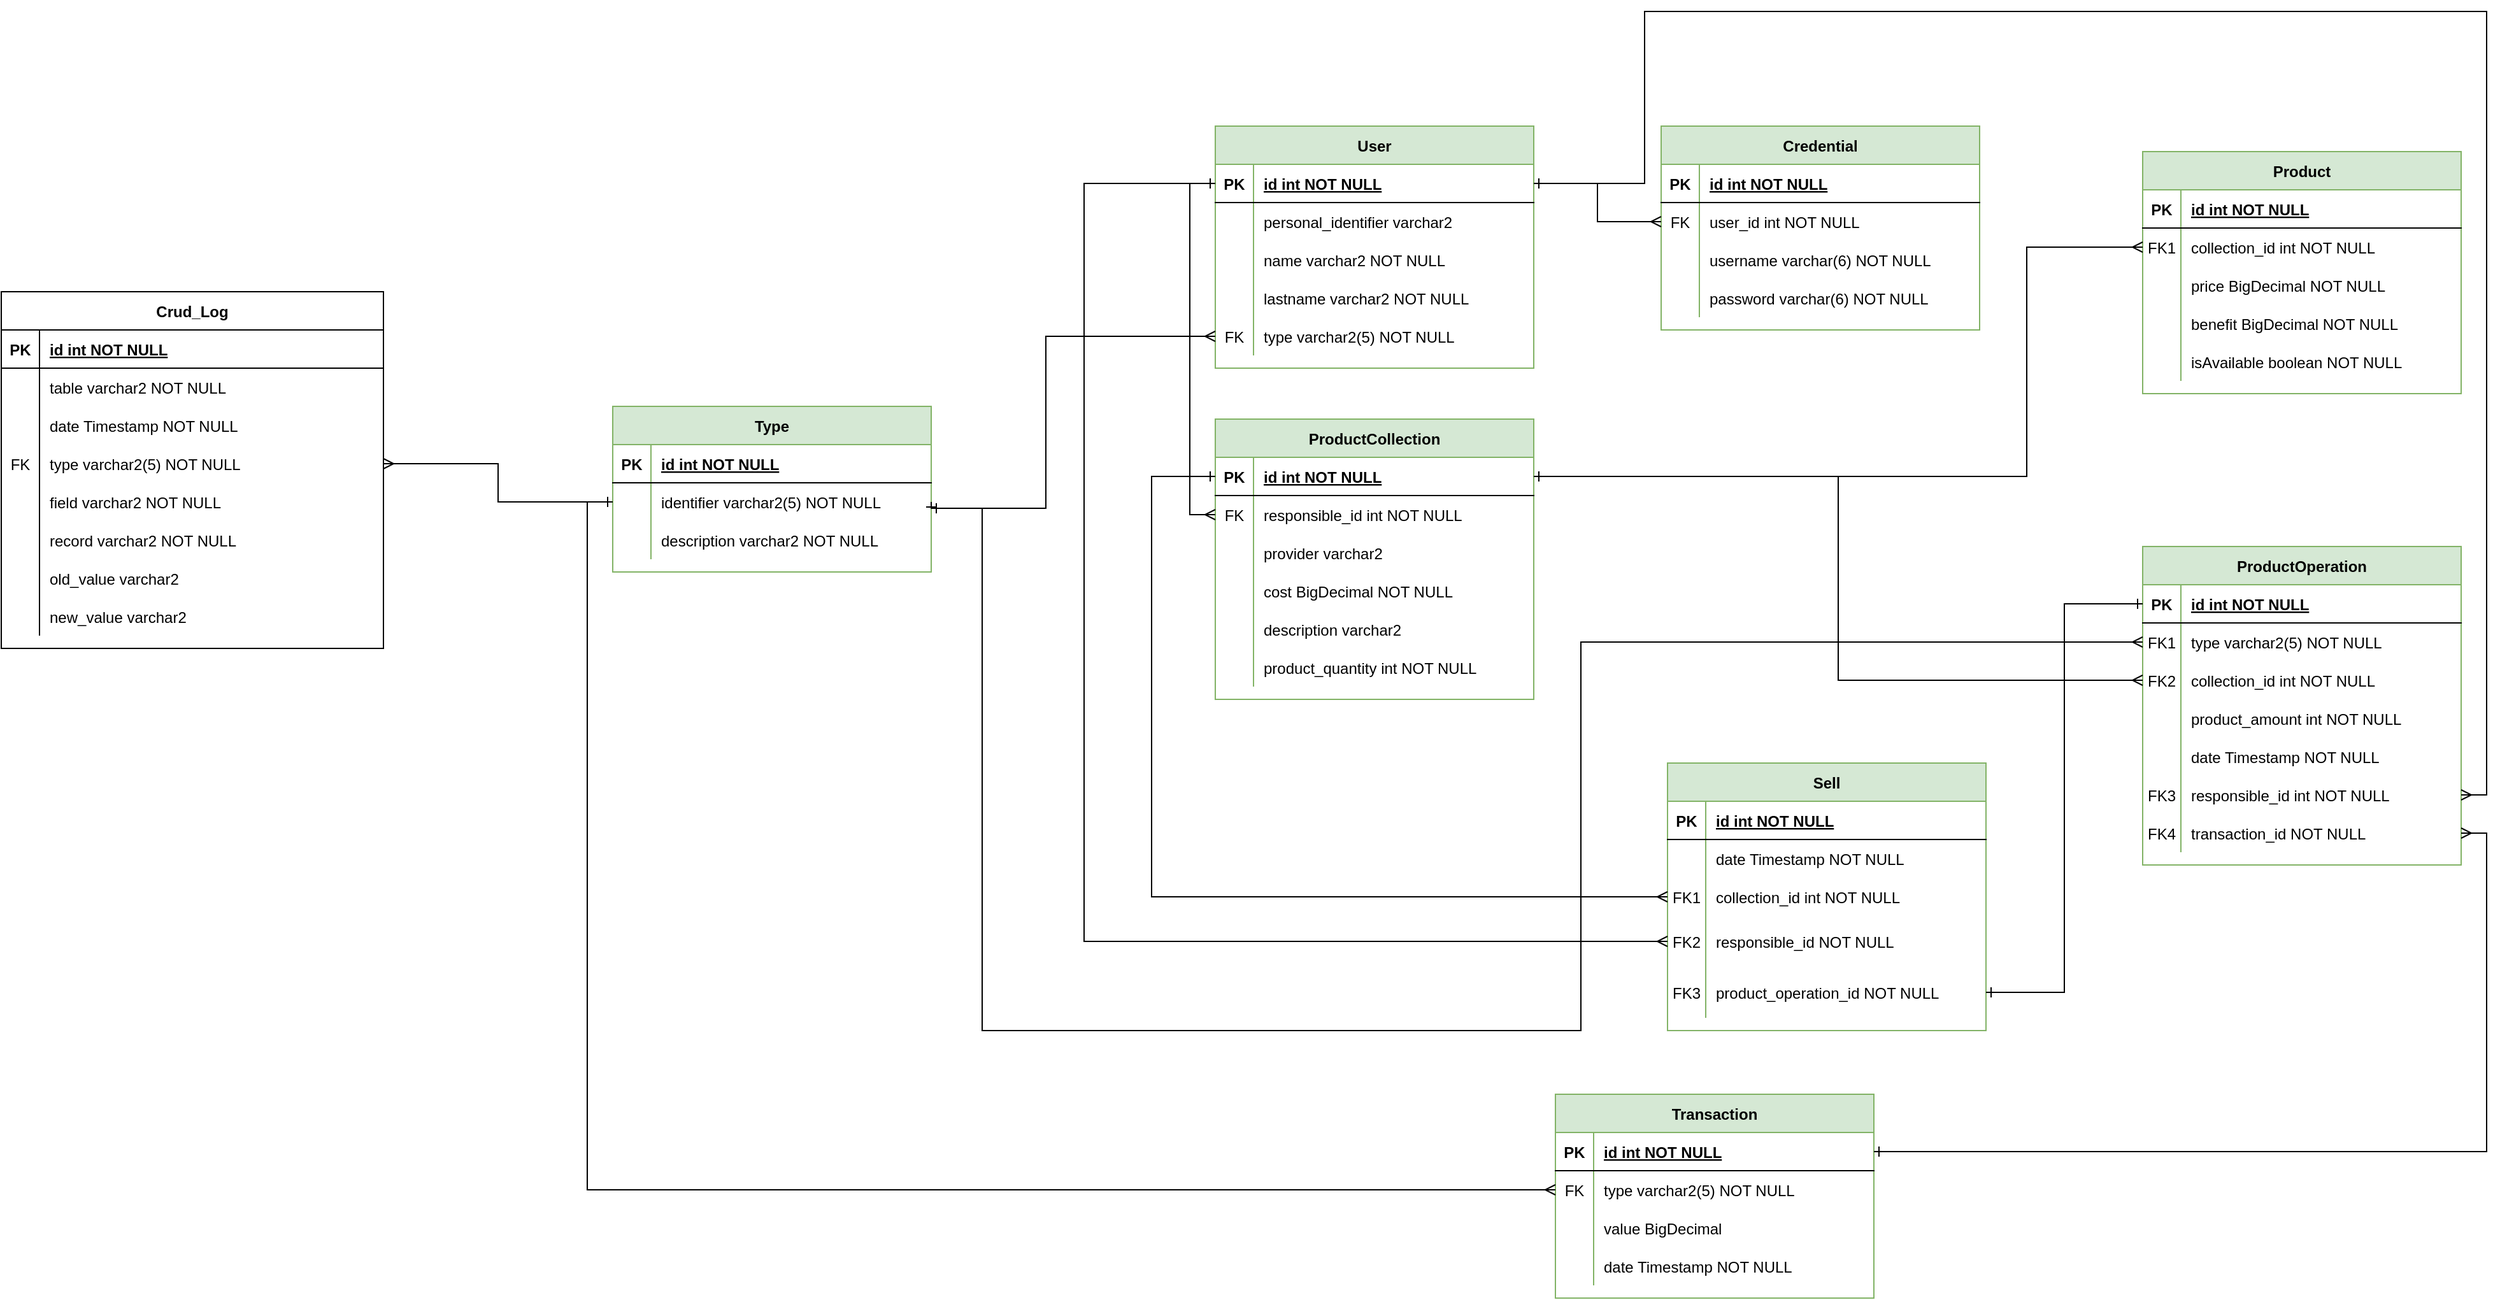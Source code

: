 <mxfile version="21.1.2" type="device">
  <diagram id="R2lEEEUBdFMjLlhIrx00" name="Page-1">
    <mxGraphModel dx="3005" dy="2089" grid="1" gridSize="10" guides="1" tooltips="1" connect="1" arrows="1" fold="1" page="1" pageScale="1" pageWidth="850" pageHeight="1100" math="0" shadow="0" extFonts="Permanent Marker^https://fonts.googleapis.com/css?family=Permanent+Marker">
      <root>
        <mxCell id="0" />
        <mxCell id="1" parent="0" />
        <mxCell id="C-vyLk0tnHw3VtMMgP7b-2" value="Product" style="shape=table;startSize=30;container=1;collapsible=1;childLayout=tableLayout;fixedRows=1;rowLines=0;fontStyle=1;align=center;resizeLast=1;fillColor=#d5e8d4;strokeColor=#82b366;" parent="1" vertex="1">
          <mxGeometry x="51" y="90" width="250" height="190" as="geometry" />
        </mxCell>
        <mxCell id="C-vyLk0tnHw3VtMMgP7b-3" value="" style="shape=partialRectangle;collapsible=0;dropTarget=0;pointerEvents=0;fillColor=none;points=[[0,0.5],[1,0.5]];portConstraint=eastwest;top=0;left=0;right=0;bottom=1;" parent="C-vyLk0tnHw3VtMMgP7b-2" vertex="1">
          <mxGeometry y="30" width="250" height="30" as="geometry" />
        </mxCell>
        <mxCell id="C-vyLk0tnHw3VtMMgP7b-4" value="PK" style="shape=partialRectangle;overflow=hidden;connectable=0;fillColor=none;top=0;left=0;bottom=0;right=0;fontStyle=1;" parent="C-vyLk0tnHw3VtMMgP7b-3" vertex="1">
          <mxGeometry width="30" height="30" as="geometry">
            <mxRectangle width="30" height="30" as="alternateBounds" />
          </mxGeometry>
        </mxCell>
        <mxCell id="C-vyLk0tnHw3VtMMgP7b-5" value="id int NOT NULL " style="shape=partialRectangle;overflow=hidden;connectable=0;fillColor=none;top=0;left=0;bottom=0;right=0;align=left;spacingLeft=6;fontStyle=5;" parent="C-vyLk0tnHw3VtMMgP7b-3" vertex="1">
          <mxGeometry x="30" width="220" height="30" as="geometry">
            <mxRectangle width="220" height="30" as="alternateBounds" />
          </mxGeometry>
        </mxCell>
        <mxCell id="C-vyLk0tnHw3VtMMgP7b-9" value="" style="shape=partialRectangle;collapsible=0;dropTarget=0;pointerEvents=0;fillColor=none;points=[[0,0.5],[1,0.5]];portConstraint=eastwest;top=0;left=0;right=0;bottom=0;" parent="C-vyLk0tnHw3VtMMgP7b-2" vertex="1">
          <mxGeometry y="60" width="250" height="30" as="geometry" />
        </mxCell>
        <mxCell id="C-vyLk0tnHw3VtMMgP7b-10" value="FK1" style="shape=partialRectangle;overflow=hidden;connectable=0;fillColor=none;top=0;left=0;bottom=0;right=0;" parent="C-vyLk0tnHw3VtMMgP7b-9" vertex="1">
          <mxGeometry width="30" height="30" as="geometry">
            <mxRectangle width="30" height="30" as="alternateBounds" />
          </mxGeometry>
        </mxCell>
        <mxCell id="C-vyLk0tnHw3VtMMgP7b-11" value="collection_id int NOT NULL" style="shape=partialRectangle;overflow=hidden;connectable=0;fillColor=none;top=0;left=0;bottom=0;right=0;align=left;spacingLeft=6;" parent="C-vyLk0tnHw3VtMMgP7b-9" vertex="1">
          <mxGeometry x="30" width="220" height="30" as="geometry">
            <mxRectangle width="220" height="30" as="alternateBounds" />
          </mxGeometry>
        </mxCell>
        <mxCell id="koJfqMWgFQviuX4K55Ig-40" value="" style="shape=partialRectangle;collapsible=0;dropTarget=0;pointerEvents=0;fillColor=none;points=[[0,0.5],[1,0.5]];portConstraint=eastwest;top=0;left=0;right=0;bottom=0;" parent="C-vyLk0tnHw3VtMMgP7b-2" vertex="1">
          <mxGeometry y="90" width="250" height="30" as="geometry" />
        </mxCell>
        <mxCell id="koJfqMWgFQviuX4K55Ig-41" value="" style="shape=partialRectangle;overflow=hidden;connectable=0;fillColor=none;top=0;left=0;bottom=0;right=0;" parent="koJfqMWgFQviuX4K55Ig-40" vertex="1">
          <mxGeometry width="30" height="30" as="geometry">
            <mxRectangle width="30" height="30" as="alternateBounds" />
          </mxGeometry>
        </mxCell>
        <mxCell id="koJfqMWgFQviuX4K55Ig-42" value="price BigDecimal NOT NULL" style="shape=partialRectangle;overflow=hidden;connectable=0;fillColor=none;top=0;left=0;bottom=0;right=0;align=left;spacingLeft=6;" parent="koJfqMWgFQviuX4K55Ig-40" vertex="1">
          <mxGeometry x="30" width="220" height="30" as="geometry">
            <mxRectangle width="220" height="30" as="alternateBounds" />
          </mxGeometry>
        </mxCell>
        <mxCell id="koJfqMWgFQviuX4K55Ig-43" value="" style="shape=partialRectangle;collapsible=0;dropTarget=0;pointerEvents=0;fillColor=none;points=[[0,0.5],[1,0.5]];portConstraint=eastwest;top=0;left=0;right=0;bottom=0;" parent="C-vyLk0tnHw3VtMMgP7b-2" vertex="1">
          <mxGeometry y="120" width="250" height="30" as="geometry" />
        </mxCell>
        <mxCell id="koJfqMWgFQviuX4K55Ig-44" value="" style="shape=partialRectangle;overflow=hidden;connectable=0;fillColor=none;top=0;left=0;bottom=0;right=0;" parent="koJfqMWgFQviuX4K55Ig-43" vertex="1">
          <mxGeometry width="30" height="30" as="geometry">
            <mxRectangle width="30" height="30" as="alternateBounds" />
          </mxGeometry>
        </mxCell>
        <mxCell id="koJfqMWgFQviuX4K55Ig-45" value="benefit BigDecimal NOT NULL" style="shape=partialRectangle;overflow=hidden;connectable=0;fillColor=none;top=0;left=0;bottom=0;right=0;align=left;spacingLeft=6;" parent="koJfqMWgFQviuX4K55Ig-43" vertex="1">
          <mxGeometry x="30" width="220" height="30" as="geometry">
            <mxRectangle width="220" height="30" as="alternateBounds" />
          </mxGeometry>
        </mxCell>
        <mxCell id="koJfqMWgFQviuX4K55Ig-82" value="" style="shape=partialRectangle;collapsible=0;dropTarget=0;pointerEvents=0;fillColor=none;points=[[0,0.5],[1,0.5]];portConstraint=eastwest;top=0;left=0;right=0;bottom=0;" parent="C-vyLk0tnHw3VtMMgP7b-2" vertex="1">
          <mxGeometry y="150" width="250" height="30" as="geometry" />
        </mxCell>
        <mxCell id="koJfqMWgFQviuX4K55Ig-83" value="" style="shape=partialRectangle;overflow=hidden;connectable=0;fillColor=none;top=0;left=0;bottom=0;right=0;" parent="koJfqMWgFQviuX4K55Ig-82" vertex="1">
          <mxGeometry width="30" height="30" as="geometry">
            <mxRectangle width="30" height="30" as="alternateBounds" />
          </mxGeometry>
        </mxCell>
        <mxCell id="koJfqMWgFQviuX4K55Ig-84" value="isAvailable boolean NOT NULL" style="shape=partialRectangle;overflow=hidden;connectable=0;fillColor=none;top=0;left=0;bottom=0;right=0;align=left;spacingLeft=6;" parent="koJfqMWgFQviuX4K55Ig-82" vertex="1">
          <mxGeometry x="30" width="220" height="30" as="geometry">
            <mxRectangle width="220" height="30" as="alternateBounds" />
          </mxGeometry>
        </mxCell>
        <mxCell id="C-vyLk0tnHw3VtMMgP7b-13" value="Sell" style="shape=table;startSize=30;container=1;collapsible=1;childLayout=tableLayout;fixedRows=1;rowLines=0;fontStyle=1;align=center;resizeLast=1;fillColor=#d5e8d4;strokeColor=#82b366;" parent="1" vertex="1">
          <mxGeometry x="-322" y="570" width="250" height="210" as="geometry" />
        </mxCell>
        <mxCell id="C-vyLk0tnHw3VtMMgP7b-14" value="" style="shape=partialRectangle;collapsible=0;dropTarget=0;pointerEvents=0;fillColor=none;points=[[0,0.5],[1,0.5]];portConstraint=eastwest;top=0;left=0;right=0;bottom=1;" parent="C-vyLk0tnHw3VtMMgP7b-13" vertex="1">
          <mxGeometry y="30" width="250" height="30" as="geometry" />
        </mxCell>
        <mxCell id="C-vyLk0tnHw3VtMMgP7b-15" value="PK" style="shape=partialRectangle;overflow=hidden;connectable=0;fillColor=none;top=0;left=0;bottom=0;right=0;fontStyle=1;" parent="C-vyLk0tnHw3VtMMgP7b-14" vertex="1">
          <mxGeometry width="30" height="30" as="geometry">
            <mxRectangle width="30" height="30" as="alternateBounds" />
          </mxGeometry>
        </mxCell>
        <mxCell id="C-vyLk0tnHw3VtMMgP7b-16" value="id int NOT NULL" style="shape=partialRectangle;overflow=hidden;connectable=0;fillColor=none;top=0;left=0;bottom=0;right=0;align=left;spacingLeft=6;fontStyle=5;" parent="C-vyLk0tnHw3VtMMgP7b-14" vertex="1">
          <mxGeometry x="30" width="220" height="30" as="geometry">
            <mxRectangle width="220" height="30" as="alternateBounds" />
          </mxGeometry>
        </mxCell>
        <mxCell id="C-vyLk0tnHw3VtMMgP7b-17" value="" style="shape=partialRectangle;collapsible=0;dropTarget=0;pointerEvents=0;fillColor=none;points=[[0,0.5],[1,0.5]];portConstraint=eastwest;top=0;left=0;right=0;bottom=0;" parent="C-vyLk0tnHw3VtMMgP7b-13" vertex="1">
          <mxGeometry y="60" width="250" height="30" as="geometry" />
        </mxCell>
        <mxCell id="C-vyLk0tnHw3VtMMgP7b-18" value="" style="shape=partialRectangle;overflow=hidden;connectable=0;fillColor=none;top=0;left=0;bottom=0;right=0;" parent="C-vyLk0tnHw3VtMMgP7b-17" vertex="1">
          <mxGeometry width="30" height="30" as="geometry">
            <mxRectangle width="30" height="30" as="alternateBounds" />
          </mxGeometry>
        </mxCell>
        <mxCell id="C-vyLk0tnHw3VtMMgP7b-19" value="date Timestamp NOT NULL" style="shape=partialRectangle;overflow=hidden;connectable=0;fillColor=none;top=0;left=0;bottom=0;right=0;align=left;spacingLeft=6;" parent="C-vyLk0tnHw3VtMMgP7b-17" vertex="1">
          <mxGeometry x="30" width="220" height="30" as="geometry">
            <mxRectangle width="220" height="30" as="alternateBounds" />
          </mxGeometry>
        </mxCell>
        <mxCell id="C-vyLk0tnHw3VtMMgP7b-20" value="" style="shape=partialRectangle;collapsible=0;dropTarget=0;pointerEvents=0;fillColor=none;points=[[0,0.5],[1,0.5]];portConstraint=eastwest;top=0;left=0;right=0;bottom=0;" parent="C-vyLk0tnHw3VtMMgP7b-13" vertex="1">
          <mxGeometry y="90" width="250" height="30" as="geometry" />
        </mxCell>
        <mxCell id="C-vyLk0tnHw3VtMMgP7b-21" value="FK1" style="shape=partialRectangle;overflow=hidden;connectable=0;fillColor=none;top=0;left=0;bottom=0;right=0;" parent="C-vyLk0tnHw3VtMMgP7b-20" vertex="1">
          <mxGeometry width="30" height="30" as="geometry">
            <mxRectangle width="30" height="30" as="alternateBounds" />
          </mxGeometry>
        </mxCell>
        <mxCell id="C-vyLk0tnHw3VtMMgP7b-22" value="collection_id int NOT NULL" style="shape=partialRectangle;overflow=hidden;connectable=0;fillColor=none;top=0;left=0;bottom=0;right=0;align=left;spacingLeft=6;" parent="C-vyLk0tnHw3VtMMgP7b-20" vertex="1">
          <mxGeometry x="30" width="220" height="30" as="geometry">
            <mxRectangle width="220" height="30" as="alternateBounds" />
          </mxGeometry>
        </mxCell>
        <mxCell id="koJfqMWgFQviuX4K55Ig-76" value="" style="shape=partialRectangle;collapsible=0;dropTarget=0;pointerEvents=0;fillColor=none;points=[[0,0.5],[1,0.5]];portConstraint=eastwest;top=0;left=0;right=0;bottom=0;" parent="C-vyLk0tnHw3VtMMgP7b-13" vertex="1">
          <mxGeometry y="120" width="250" height="40" as="geometry" />
        </mxCell>
        <mxCell id="koJfqMWgFQviuX4K55Ig-77" value="FK2" style="shape=partialRectangle;overflow=hidden;connectable=0;fillColor=none;top=0;left=0;bottom=0;right=0;" parent="koJfqMWgFQviuX4K55Ig-76" vertex="1">
          <mxGeometry width="30" height="40" as="geometry">
            <mxRectangle width="30" height="40" as="alternateBounds" />
          </mxGeometry>
        </mxCell>
        <mxCell id="koJfqMWgFQviuX4K55Ig-78" value="responsible_id NOT NULL" style="shape=partialRectangle;overflow=hidden;connectable=0;fillColor=none;top=0;left=0;bottom=0;right=0;align=left;spacingLeft=6;" parent="koJfqMWgFQviuX4K55Ig-76" vertex="1">
          <mxGeometry x="30" width="220" height="40" as="geometry">
            <mxRectangle width="220" height="40" as="alternateBounds" />
          </mxGeometry>
        </mxCell>
        <mxCell id="PH1gzvT8XOmrhzvO3D_s-1" value="" style="shape=partialRectangle;collapsible=0;dropTarget=0;pointerEvents=0;fillColor=none;points=[[0,0.5],[1,0.5]];portConstraint=eastwest;top=0;left=0;right=0;bottom=0;" parent="C-vyLk0tnHw3VtMMgP7b-13" vertex="1">
          <mxGeometry y="160" width="250" height="40" as="geometry" />
        </mxCell>
        <mxCell id="PH1gzvT8XOmrhzvO3D_s-2" value="FK3" style="shape=partialRectangle;overflow=hidden;connectable=0;fillColor=none;top=0;left=0;bottom=0;right=0;" parent="PH1gzvT8XOmrhzvO3D_s-1" vertex="1">
          <mxGeometry width="30" height="40" as="geometry">
            <mxRectangle width="30" height="40" as="alternateBounds" />
          </mxGeometry>
        </mxCell>
        <mxCell id="PH1gzvT8XOmrhzvO3D_s-3" value="product_operation_id NOT NULL" style="shape=partialRectangle;overflow=hidden;connectable=0;fillColor=none;top=0;left=0;bottom=0;right=0;align=left;spacingLeft=6;" parent="PH1gzvT8XOmrhzvO3D_s-1" vertex="1">
          <mxGeometry x="30" width="220" height="40" as="geometry">
            <mxRectangle width="220" height="40" as="alternateBounds" />
          </mxGeometry>
        </mxCell>
        <mxCell id="C-vyLk0tnHw3VtMMgP7b-23" value="User" style="shape=table;startSize=30;container=1;collapsible=1;childLayout=tableLayout;fixedRows=1;rowLines=0;fontStyle=1;align=center;resizeLast=1;fillColor=#d5e8d4;strokeColor=#82b366;" parent="1" vertex="1">
          <mxGeometry x="-677" y="70" width="250" height="190" as="geometry" />
        </mxCell>
        <mxCell id="C-vyLk0tnHw3VtMMgP7b-24" value="" style="shape=partialRectangle;collapsible=0;dropTarget=0;pointerEvents=0;fillColor=none;points=[[0,0.5],[1,0.5]];portConstraint=eastwest;top=0;left=0;right=0;bottom=1;" parent="C-vyLk0tnHw3VtMMgP7b-23" vertex="1">
          <mxGeometry y="30" width="250" height="30" as="geometry" />
        </mxCell>
        <mxCell id="C-vyLk0tnHw3VtMMgP7b-25" value="PK" style="shape=partialRectangle;overflow=hidden;connectable=0;fillColor=none;top=0;left=0;bottom=0;right=0;fontStyle=1;" parent="C-vyLk0tnHw3VtMMgP7b-24" vertex="1">
          <mxGeometry width="30" height="30" as="geometry">
            <mxRectangle width="30" height="30" as="alternateBounds" />
          </mxGeometry>
        </mxCell>
        <mxCell id="C-vyLk0tnHw3VtMMgP7b-26" value="id int NOT NULL " style="shape=partialRectangle;overflow=hidden;connectable=0;fillColor=none;top=0;left=0;bottom=0;right=0;align=left;spacingLeft=6;fontStyle=5;" parent="C-vyLk0tnHw3VtMMgP7b-24" vertex="1">
          <mxGeometry x="30" width="220" height="30" as="geometry">
            <mxRectangle width="220" height="30" as="alternateBounds" />
          </mxGeometry>
        </mxCell>
        <mxCell id="C-vyLk0tnHw3VtMMgP7b-27" value="" style="shape=partialRectangle;collapsible=0;dropTarget=0;pointerEvents=0;fillColor=none;points=[[0,0.5],[1,0.5]];portConstraint=eastwest;top=0;left=0;right=0;bottom=0;" parent="C-vyLk0tnHw3VtMMgP7b-23" vertex="1">
          <mxGeometry y="60" width="250" height="30" as="geometry" />
        </mxCell>
        <mxCell id="C-vyLk0tnHw3VtMMgP7b-28" value="" style="shape=partialRectangle;overflow=hidden;connectable=0;fillColor=none;top=0;left=0;bottom=0;right=0;" parent="C-vyLk0tnHw3VtMMgP7b-27" vertex="1">
          <mxGeometry width="30" height="30" as="geometry">
            <mxRectangle width="30" height="30" as="alternateBounds" />
          </mxGeometry>
        </mxCell>
        <mxCell id="C-vyLk0tnHw3VtMMgP7b-29" value="personal_identifier varchar2" style="shape=partialRectangle;overflow=hidden;connectable=0;fillColor=none;top=0;left=0;bottom=0;right=0;align=left;spacingLeft=6;" parent="C-vyLk0tnHw3VtMMgP7b-27" vertex="1">
          <mxGeometry x="30" width="220" height="30" as="geometry">
            <mxRectangle width="220" height="30" as="alternateBounds" />
          </mxGeometry>
        </mxCell>
        <mxCell id="koJfqMWgFQviuX4K55Ig-14" value="" style="shape=partialRectangle;collapsible=0;dropTarget=0;pointerEvents=0;fillColor=none;points=[[0,0.5],[1,0.5]];portConstraint=eastwest;top=0;left=0;right=0;bottom=0;" parent="C-vyLk0tnHw3VtMMgP7b-23" vertex="1">
          <mxGeometry y="90" width="250" height="30" as="geometry" />
        </mxCell>
        <mxCell id="koJfqMWgFQviuX4K55Ig-15" value="" style="shape=partialRectangle;overflow=hidden;connectable=0;fillColor=none;top=0;left=0;bottom=0;right=0;" parent="koJfqMWgFQviuX4K55Ig-14" vertex="1">
          <mxGeometry width="30" height="30" as="geometry">
            <mxRectangle width="30" height="30" as="alternateBounds" />
          </mxGeometry>
        </mxCell>
        <mxCell id="koJfqMWgFQviuX4K55Ig-16" value="name varchar2 NOT NULL" style="shape=partialRectangle;overflow=hidden;connectable=0;fillColor=none;top=0;left=0;bottom=0;right=0;align=left;spacingLeft=6;" parent="koJfqMWgFQviuX4K55Ig-14" vertex="1">
          <mxGeometry x="30" width="220" height="30" as="geometry">
            <mxRectangle width="220" height="30" as="alternateBounds" />
          </mxGeometry>
        </mxCell>
        <mxCell id="koJfqMWgFQviuX4K55Ig-17" value="" style="shape=partialRectangle;collapsible=0;dropTarget=0;pointerEvents=0;fillColor=none;points=[[0,0.5],[1,0.5]];portConstraint=eastwest;top=0;left=0;right=0;bottom=0;" parent="C-vyLk0tnHw3VtMMgP7b-23" vertex="1">
          <mxGeometry y="120" width="250" height="30" as="geometry" />
        </mxCell>
        <mxCell id="koJfqMWgFQviuX4K55Ig-18" value="" style="shape=partialRectangle;overflow=hidden;connectable=0;fillColor=none;top=0;left=0;bottom=0;right=0;" parent="koJfqMWgFQviuX4K55Ig-17" vertex="1">
          <mxGeometry width="30" height="30" as="geometry">
            <mxRectangle width="30" height="30" as="alternateBounds" />
          </mxGeometry>
        </mxCell>
        <mxCell id="koJfqMWgFQviuX4K55Ig-19" value="lastname varchar2 NOT NULL" style="shape=partialRectangle;overflow=hidden;connectable=0;fillColor=none;top=0;left=0;bottom=0;right=0;align=left;spacingLeft=6;" parent="koJfqMWgFQviuX4K55Ig-17" vertex="1">
          <mxGeometry x="30" width="220" height="30" as="geometry">
            <mxRectangle width="220" height="30" as="alternateBounds" />
          </mxGeometry>
        </mxCell>
        <mxCell id="koJfqMWgFQviuX4K55Ig-105" value="" style="shape=partialRectangle;collapsible=0;dropTarget=0;pointerEvents=0;fillColor=none;points=[[0,0.5],[1,0.5]];portConstraint=eastwest;top=0;left=0;right=0;bottom=0;" parent="C-vyLk0tnHw3VtMMgP7b-23" vertex="1">
          <mxGeometry y="150" width="250" height="30" as="geometry" />
        </mxCell>
        <mxCell id="koJfqMWgFQviuX4K55Ig-106" value="FK" style="shape=partialRectangle;overflow=hidden;connectable=0;fillColor=none;top=0;left=0;bottom=0;right=0;" parent="koJfqMWgFQviuX4K55Ig-105" vertex="1">
          <mxGeometry width="30" height="30" as="geometry">
            <mxRectangle width="30" height="30" as="alternateBounds" />
          </mxGeometry>
        </mxCell>
        <mxCell id="koJfqMWgFQviuX4K55Ig-107" value="type varchar2(5) NOT NULL" style="shape=partialRectangle;overflow=hidden;connectable=0;fillColor=none;top=0;left=0;bottom=0;right=0;align=left;spacingLeft=6;" parent="koJfqMWgFQviuX4K55Ig-105" vertex="1">
          <mxGeometry x="30" width="220" height="30" as="geometry">
            <mxRectangle width="220" height="30" as="alternateBounds" />
          </mxGeometry>
        </mxCell>
        <mxCell id="koJfqMWgFQviuX4K55Ig-2" value="Transaction" style="shape=table;startSize=30;container=1;collapsible=1;childLayout=tableLayout;fixedRows=1;rowLines=0;fontStyle=1;align=center;resizeLast=1;fillColor=#d5e8d4;strokeColor=#82b366;" parent="1" vertex="1">
          <mxGeometry x="-410" y="830" width="250" height="160" as="geometry" />
        </mxCell>
        <mxCell id="koJfqMWgFQviuX4K55Ig-3" value="" style="shape=partialRectangle;collapsible=0;dropTarget=0;pointerEvents=0;fillColor=none;points=[[0,0.5],[1,0.5]];portConstraint=eastwest;top=0;left=0;right=0;bottom=1;" parent="koJfqMWgFQviuX4K55Ig-2" vertex="1">
          <mxGeometry y="30" width="250" height="30" as="geometry" />
        </mxCell>
        <mxCell id="koJfqMWgFQviuX4K55Ig-4" value="PK" style="shape=partialRectangle;overflow=hidden;connectable=0;fillColor=none;top=0;left=0;bottom=0;right=0;fontStyle=1;" parent="koJfqMWgFQviuX4K55Ig-3" vertex="1">
          <mxGeometry width="30" height="30" as="geometry">
            <mxRectangle width="30" height="30" as="alternateBounds" />
          </mxGeometry>
        </mxCell>
        <mxCell id="koJfqMWgFQviuX4K55Ig-5" value="id int NOT NULL" style="shape=partialRectangle;overflow=hidden;connectable=0;fillColor=none;top=0;left=0;bottom=0;right=0;align=left;spacingLeft=6;fontStyle=5;" parent="koJfqMWgFQviuX4K55Ig-3" vertex="1">
          <mxGeometry x="30" width="220" height="30" as="geometry">
            <mxRectangle width="220" height="30" as="alternateBounds" />
          </mxGeometry>
        </mxCell>
        <mxCell id="koJfqMWgFQviuX4K55Ig-6" value="" style="shape=partialRectangle;collapsible=0;dropTarget=0;pointerEvents=0;fillColor=none;points=[[0,0.5],[1,0.5]];portConstraint=eastwest;top=0;left=0;right=0;bottom=0;" parent="koJfqMWgFQviuX4K55Ig-2" vertex="1">
          <mxGeometry y="60" width="250" height="30" as="geometry" />
        </mxCell>
        <mxCell id="koJfqMWgFQviuX4K55Ig-7" value="FK" style="shape=partialRectangle;overflow=hidden;connectable=0;fillColor=none;top=0;left=0;bottom=0;right=0;" parent="koJfqMWgFQviuX4K55Ig-6" vertex="1">
          <mxGeometry width="30" height="30" as="geometry">
            <mxRectangle width="30" height="30" as="alternateBounds" />
          </mxGeometry>
        </mxCell>
        <mxCell id="koJfqMWgFQviuX4K55Ig-8" value="type varchar2(5) NOT NULL" style="shape=partialRectangle;overflow=hidden;connectable=0;fillColor=none;top=0;left=0;bottom=0;right=0;align=left;spacingLeft=6;" parent="koJfqMWgFQviuX4K55Ig-6" vertex="1">
          <mxGeometry x="30" width="220" height="30" as="geometry">
            <mxRectangle width="220" height="30" as="alternateBounds" />
          </mxGeometry>
        </mxCell>
        <mxCell id="koJfqMWgFQviuX4K55Ig-9" value="" style="shape=partialRectangle;collapsible=0;dropTarget=0;pointerEvents=0;fillColor=none;points=[[0,0.5],[1,0.5]];portConstraint=eastwest;top=0;left=0;right=0;bottom=0;" parent="koJfqMWgFQviuX4K55Ig-2" vertex="1">
          <mxGeometry y="90" width="250" height="30" as="geometry" />
        </mxCell>
        <mxCell id="koJfqMWgFQviuX4K55Ig-10" value="" style="shape=partialRectangle;overflow=hidden;connectable=0;fillColor=none;top=0;left=0;bottom=0;right=0;" parent="koJfqMWgFQviuX4K55Ig-9" vertex="1">
          <mxGeometry width="30" height="30" as="geometry">
            <mxRectangle width="30" height="30" as="alternateBounds" />
          </mxGeometry>
        </mxCell>
        <mxCell id="koJfqMWgFQviuX4K55Ig-11" value="value BigDecimal" style="shape=partialRectangle;overflow=hidden;connectable=0;fillColor=none;top=0;left=0;bottom=0;right=0;align=left;spacingLeft=6;" parent="koJfqMWgFQviuX4K55Ig-9" vertex="1">
          <mxGeometry x="30" width="220" height="30" as="geometry">
            <mxRectangle width="220" height="30" as="alternateBounds" />
          </mxGeometry>
        </mxCell>
        <mxCell id="hhtBSOTnBB8PruSQjChs-4" value="" style="shape=partialRectangle;collapsible=0;dropTarget=0;pointerEvents=0;fillColor=none;points=[[0,0.5],[1,0.5]];portConstraint=eastwest;top=0;left=0;right=0;bottom=0;" parent="koJfqMWgFQviuX4K55Ig-2" vertex="1">
          <mxGeometry y="120" width="250" height="30" as="geometry" />
        </mxCell>
        <mxCell id="hhtBSOTnBB8PruSQjChs-5" value="" style="shape=partialRectangle;overflow=hidden;connectable=0;fillColor=none;top=0;left=0;bottom=0;right=0;" parent="hhtBSOTnBB8PruSQjChs-4" vertex="1">
          <mxGeometry width="30" height="30" as="geometry">
            <mxRectangle width="30" height="30" as="alternateBounds" />
          </mxGeometry>
        </mxCell>
        <mxCell id="hhtBSOTnBB8PruSQjChs-6" value="date Timestamp NOT NULL" style="shape=partialRectangle;overflow=hidden;connectable=0;fillColor=none;top=0;left=0;bottom=0;right=0;align=left;spacingLeft=6;" parent="hhtBSOTnBB8PruSQjChs-4" vertex="1">
          <mxGeometry x="30" width="220" height="30" as="geometry">
            <mxRectangle width="220" height="30" as="alternateBounds" />
          </mxGeometry>
        </mxCell>
        <mxCell id="koJfqMWgFQviuX4K55Ig-23" value="Credential" style="shape=table;startSize=30;container=1;collapsible=1;childLayout=tableLayout;fixedRows=1;rowLines=0;fontStyle=1;align=center;resizeLast=1;fillColor=#d5e8d4;strokeColor=#82b366;" parent="1" vertex="1">
          <mxGeometry x="-327" y="70" width="250" height="160" as="geometry" />
        </mxCell>
        <mxCell id="koJfqMWgFQviuX4K55Ig-24" value="" style="shape=partialRectangle;collapsible=0;dropTarget=0;pointerEvents=0;fillColor=none;points=[[0,0.5],[1,0.5]];portConstraint=eastwest;top=0;left=0;right=0;bottom=1;" parent="koJfqMWgFQviuX4K55Ig-23" vertex="1">
          <mxGeometry y="30" width="250" height="30" as="geometry" />
        </mxCell>
        <mxCell id="koJfqMWgFQviuX4K55Ig-25" value="PK" style="shape=partialRectangle;overflow=hidden;connectable=0;fillColor=none;top=0;left=0;bottom=0;right=0;fontStyle=1;" parent="koJfqMWgFQviuX4K55Ig-24" vertex="1">
          <mxGeometry width="30" height="30" as="geometry">
            <mxRectangle width="30" height="30" as="alternateBounds" />
          </mxGeometry>
        </mxCell>
        <mxCell id="koJfqMWgFQviuX4K55Ig-26" value="id int NOT NULL " style="shape=partialRectangle;overflow=hidden;connectable=0;fillColor=none;top=0;left=0;bottom=0;right=0;align=left;spacingLeft=6;fontStyle=5;" parent="koJfqMWgFQviuX4K55Ig-24" vertex="1">
          <mxGeometry x="30" width="220" height="30" as="geometry">
            <mxRectangle width="220" height="30" as="alternateBounds" />
          </mxGeometry>
        </mxCell>
        <mxCell id="koJfqMWgFQviuX4K55Ig-27" value="" style="shape=partialRectangle;collapsible=0;dropTarget=0;pointerEvents=0;fillColor=none;points=[[0,0.5],[1,0.5]];portConstraint=eastwest;top=0;left=0;right=0;bottom=0;" parent="koJfqMWgFQviuX4K55Ig-23" vertex="1">
          <mxGeometry y="60" width="250" height="30" as="geometry" />
        </mxCell>
        <mxCell id="koJfqMWgFQviuX4K55Ig-28" value="FK" style="shape=partialRectangle;overflow=hidden;connectable=0;fillColor=none;top=0;left=0;bottom=0;right=0;" parent="koJfqMWgFQviuX4K55Ig-27" vertex="1">
          <mxGeometry width="30" height="30" as="geometry">
            <mxRectangle width="30" height="30" as="alternateBounds" />
          </mxGeometry>
        </mxCell>
        <mxCell id="koJfqMWgFQviuX4K55Ig-29" value="user_id int NOT NULL" style="shape=partialRectangle;overflow=hidden;connectable=0;fillColor=none;top=0;left=0;bottom=0;right=0;align=left;spacingLeft=6;" parent="koJfqMWgFQviuX4K55Ig-27" vertex="1">
          <mxGeometry x="30" width="220" height="30" as="geometry">
            <mxRectangle width="220" height="30" as="alternateBounds" />
          </mxGeometry>
        </mxCell>
        <mxCell id="koJfqMWgFQviuX4K55Ig-30" value="" style="shape=partialRectangle;collapsible=0;dropTarget=0;pointerEvents=0;fillColor=none;points=[[0,0.5],[1,0.5]];portConstraint=eastwest;top=0;left=0;right=0;bottom=0;" parent="koJfqMWgFQviuX4K55Ig-23" vertex="1">
          <mxGeometry y="90" width="250" height="30" as="geometry" />
        </mxCell>
        <mxCell id="koJfqMWgFQviuX4K55Ig-31" value="" style="shape=partialRectangle;overflow=hidden;connectable=0;fillColor=none;top=0;left=0;bottom=0;right=0;" parent="koJfqMWgFQviuX4K55Ig-30" vertex="1">
          <mxGeometry width="30" height="30" as="geometry">
            <mxRectangle width="30" height="30" as="alternateBounds" />
          </mxGeometry>
        </mxCell>
        <mxCell id="koJfqMWgFQviuX4K55Ig-32" value="username varchar(6) NOT NULL" style="shape=partialRectangle;overflow=hidden;connectable=0;fillColor=none;top=0;left=0;bottom=0;right=0;align=left;spacingLeft=6;" parent="koJfqMWgFQviuX4K55Ig-30" vertex="1">
          <mxGeometry x="30" width="220" height="30" as="geometry">
            <mxRectangle width="220" height="30" as="alternateBounds" />
          </mxGeometry>
        </mxCell>
        <mxCell id="koJfqMWgFQviuX4K55Ig-33" value="" style="shape=partialRectangle;collapsible=0;dropTarget=0;pointerEvents=0;fillColor=none;points=[[0,0.5],[1,0.5]];portConstraint=eastwest;top=0;left=0;right=0;bottom=0;" parent="koJfqMWgFQviuX4K55Ig-23" vertex="1">
          <mxGeometry y="120" width="250" height="30" as="geometry" />
        </mxCell>
        <mxCell id="koJfqMWgFQviuX4K55Ig-34" value="" style="shape=partialRectangle;overflow=hidden;connectable=0;fillColor=none;top=0;left=0;bottom=0;right=0;" parent="koJfqMWgFQviuX4K55Ig-33" vertex="1">
          <mxGeometry width="30" height="30" as="geometry">
            <mxRectangle width="30" height="30" as="alternateBounds" />
          </mxGeometry>
        </mxCell>
        <mxCell id="koJfqMWgFQviuX4K55Ig-35" value="password varchar(6) NOT NULL" style="shape=partialRectangle;overflow=hidden;connectable=0;fillColor=none;top=0;left=0;bottom=0;right=0;align=left;spacingLeft=6;" parent="koJfqMWgFQviuX4K55Ig-33" vertex="1">
          <mxGeometry x="30" width="220" height="30" as="geometry">
            <mxRectangle width="220" height="30" as="alternateBounds" />
          </mxGeometry>
        </mxCell>
        <mxCell id="koJfqMWgFQviuX4K55Ig-36" value="" style="edgeStyle=orthogonalEdgeStyle;rounded=0;orthogonalLoop=1;jettySize=auto;html=1;exitX=1;exitY=0.5;exitDx=0;exitDy=0;endArrow=ERmany;endFill=0;targetPerimeterSpacing=0;sourcePerimeterSpacing=0;startArrow=ERone;startFill=0;entryX=0;entryY=0.5;entryDx=0;entryDy=0;" parent="1" source="C-vyLk0tnHw3VtMMgP7b-24" target="koJfqMWgFQviuX4K55Ig-27" edge="1">
          <mxGeometry relative="1" as="geometry" />
        </mxCell>
        <mxCell id="koJfqMWgFQviuX4K55Ig-47" value="ProductCollection" style="shape=table;startSize=30;container=1;collapsible=1;childLayout=tableLayout;fixedRows=1;rowLines=0;fontStyle=1;align=center;resizeLast=1;fillColor=#d5e8d4;strokeColor=#82b366;" parent="1" vertex="1">
          <mxGeometry x="-677" y="300" width="250" height="220" as="geometry" />
        </mxCell>
        <mxCell id="koJfqMWgFQviuX4K55Ig-48" value="" style="shape=partialRectangle;collapsible=0;dropTarget=0;pointerEvents=0;fillColor=none;points=[[0,0.5],[1,0.5]];portConstraint=eastwest;top=0;left=0;right=0;bottom=1;" parent="koJfqMWgFQviuX4K55Ig-47" vertex="1">
          <mxGeometry y="30" width="250" height="30" as="geometry" />
        </mxCell>
        <mxCell id="koJfqMWgFQviuX4K55Ig-49" value="PK" style="shape=partialRectangle;overflow=hidden;connectable=0;fillColor=none;top=0;left=0;bottom=0;right=0;fontStyle=1;" parent="koJfqMWgFQviuX4K55Ig-48" vertex="1">
          <mxGeometry width="30" height="30" as="geometry">
            <mxRectangle width="30" height="30" as="alternateBounds" />
          </mxGeometry>
        </mxCell>
        <mxCell id="koJfqMWgFQviuX4K55Ig-50" value="id int NOT NULL " style="shape=partialRectangle;overflow=hidden;connectable=0;fillColor=none;top=0;left=0;bottom=0;right=0;align=left;spacingLeft=6;fontStyle=5;" parent="koJfqMWgFQviuX4K55Ig-48" vertex="1">
          <mxGeometry x="30" width="220" height="30" as="geometry">
            <mxRectangle width="220" height="30" as="alternateBounds" />
          </mxGeometry>
        </mxCell>
        <mxCell id="koJfqMWgFQviuX4K55Ig-51" value="" style="shape=partialRectangle;collapsible=0;dropTarget=0;pointerEvents=0;fillColor=none;points=[[0,0.5],[1,0.5]];portConstraint=eastwest;top=0;left=0;right=0;bottom=0;" parent="koJfqMWgFQviuX4K55Ig-47" vertex="1">
          <mxGeometry y="60" width="250" height="30" as="geometry" />
        </mxCell>
        <mxCell id="koJfqMWgFQviuX4K55Ig-52" value="FK" style="shape=partialRectangle;overflow=hidden;connectable=0;fillColor=none;top=0;left=0;bottom=0;right=0;" parent="koJfqMWgFQviuX4K55Ig-51" vertex="1">
          <mxGeometry width="30" height="30" as="geometry">
            <mxRectangle width="30" height="30" as="alternateBounds" />
          </mxGeometry>
        </mxCell>
        <mxCell id="koJfqMWgFQviuX4K55Ig-53" value="responsible_id int NOT NULL" style="shape=partialRectangle;overflow=hidden;connectable=0;fillColor=none;top=0;left=0;bottom=0;right=0;align=left;spacingLeft=6;" parent="koJfqMWgFQviuX4K55Ig-51" vertex="1">
          <mxGeometry x="30" width="220" height="30" as="geometry">
            <mxRectangle width="220" height="30" as="alternateBounds" />
          </mxGeometry>
        </mxCell>
        <mxCell id="koJfqMWgFQviuX4K55Ig-54" value="" style="shape=partialRectangle;collapsible=0;dropTarget=0;pointerEvents=0;fillColor=none;points=[[0,0.5],[1,0.5]];portConstraint=eastwest;top=0;left=0;right=0;bottom=0;" parent="koJfqMWgFQviuX4K55Ig-47" vertex="1">
          <mxGeometry y="90" width="250" height="30" as="geometry" />
        </mxCell>
        <mxCell id="koJfqMWgFQviuX4K55Ig-55" value="" style="shape=partialRectangle;overflow=hidden;connectable=0;fillColor=none;top=0;left=0;bottom=0;right=0;" parent="koJfqMWgFQviuX4K55Ig-54" vertex="1">
          <mxGeometry width="30" height="30" as="geometry">
            <mxRectangle width="30" height="30" as="alternateBounds" />
          </mxGeometry>
        </mxCell>
        <mxCell id="koJfqMWgFQviuX4K55Ig-56" value="provider varchar2 " style="shape=partialRectangle;overflow=hidden;connectable=0;fillColor=none;top=0;left=0;bottom=0;right=0;align=left;spacingLeft=6;" parent="koJfqMWgFQviuX4K55Ig-54" vertex="1">
          <mxGeometry x="30" width="220" height="30" as="geometry">
            <mxRectangle width="220" height="30" as="alternateBounds" />
          </mxGeometry>
        </mxCell>
        <mxCell id="koJfqMWgFQviuX4K55Ig-57" value="" style="shape=partialRectangle;collapsible=0;dropTarget=0;pointerEvents=0;fillColor=none;points=[[0,0.5],[1,0.5]];portConstraint=eastwest;top=0;left=0;right=0;bottom=0;" parent="koJfqMWgFQviuX4K55Ig-47" vertex="1">
          <mxGeometry y="120" width="250" height="30" as="geometry" />
        </mxCell>
        <mxCell id="koJfqMWgFQviuX4K55Ig-58" value="" style="shape=partialRectangle;overflow=hidden;connectable=0;fillColor=none;top=0;left=0;bottom=0;right=0;" parent="koJfqMWgFQviuX4K55Ig-57" vertex="1">
          <mxGeometry width="30" height="30" as="geometry">
            <mxRectangle width="30" height="30" as="alternateBounds" />
          </mxGeometry>
        </mxCell>
        <mxCell id="koJfqMWgFQviuX4K55Ig-59" value="cost BigDecimal NOT NULL" style="shape=partialRectangle;overflow=hidden;connectable=0;fillColor=none;top=0;left=0;bottom=0;right=0;align=left;spacingLeft=6;" parent="koJfqMWgFQviuX4K55Ig-57" vertex="1">
          <mxGeometry x="30" width="220" height="30" as="geometry">
            <mxRectangle width="220" height="30" as="alternateBounds" />
          </mxGeometry>
        </mxCell>
        <mxCell id="koJfqMWgFQviuX4K55Ig-60" value="" style="shape=partialRectangle;collapsible=0;dropTarget=0;pointerEvents=0;fillColor=none;points=[[0,0.5],[1,0.5]];portConstraint=eastwest;top=0;left=0;right=0;bottom=0;" parent="koJfqMWgFQviuX4K55Ig-47" vertex="1">
          <mxGeometry y="150" width="250" height="30" as="geometry" />
        </mxCell>
        <mxCell id="koJfqMWgFQviuX4K55Ig-61" value="" style="shape=partialRectangle;overflow=hidden;connectable=0;fillColor=none;top=0;left=0;bottom=0;right=0;" parent="koJfqMWgFQviuX4K55Ig-60" vertex="1">
          <mxGeometry width="30" height="30" as="geometry">
            <mxRectangle width="30" height="30" as="alternateBounds" />
          </mxGeometry>
        </mxCell>
        <mxCell id="koJfqMWgFQviuX4K55Ig-62" value="description varchar2 " style="shape=partialRectangle;overflow=hidden;connectable=0;fillColor=none;top=0;left=0;bottom=0;right=0;align=left;spacingLeft=6;" parent="koJfqMWgFQviuX4K55Ig-60" vertex="1">
          <mxGeometry x="30" width="220" height="30" as="geometry">
            <mxRectangle width="220" height="30" as="alternateBounds" />
          </mxGeometry>
        </mxCell>
        <mxCell id="koJfqMWgFQviuX4K55Ig-68" value="" style="shape=partialRectangle;collapsible=0;dropTarget=0;pointerEvents=0;fillColor=none;points=[[0,0.5],[1,0.5]];portConstraint=eastwest;top=0;left=0;right=0;bottom=0;" parent="koJfqMWgFQviuX4K55Ig-47" vertex="1">
          <mxGeometry y="180" width="250" height="30" as="geometry" />
        </mxCell>
        <mxCell id="koJfqMWgFQviuX4K55Ig-69" value="" style="shape=partialRectangle;overflow=hidden;connectable=0;fillColor=none;top=0;left=0;bottom=0;right=0;" parent="koJfqMWgFQviuX4K55Ig-68" vertex="1">
          <mxGeometry width="30" height="30" as="geometry">
            <mxRectangle width="30" height="30" as="alternateBounds" />
          </mxGeometry>
        </mxCell>
        <mxCell id="koJfqMWgFQviuX4K55Ig-70" value="product_quantity int NOT NULL" style="shape=partialRectangle;overflow=hidden;connectable=0;fillColor=none;top=0;left=0;bottom=0;right=0;align=left;spacingLeft=6;" parent="koJfqMWgFQviuX4K55Ig-68" vertex="1">
          <mxGeometry x="30" width="220" height="30" as="geometry">
            <mxRectangle width="220" height="30" as="alternateBounds" />
          </mxGeometry>
        </mxCell>
        <mxCell id="koJfqMWgFQviuX4K55Ig-74" style="edgeStyle=orthogonalEdgeStyle;rounded=0;orthogonalLoop=1;jettySize=auto;html=1;exitX=0;exitY=0.5;exitDx=0;exitDy=0;entryX=0;entryY=0.5;entryDx=0;entryDy=0;startArrow=ERmany;startFill=0;endArrow=ERone;endFill=0;sourcePerimeterSpacing=0;targetPerimeterSpacing=0;" parent="1" source="koJfqMWgFQviuX4K55Ig-51" target="C-vyLk0tnHw3VtMMgP7b-24" edge="1">
          <mxGeometry relative="1" as="geometry" />
        </mxCell>
        <mxCell id="koJfqMWgFQviuX4K55Ig-75" style="edgeStyle=orthogonalEdgeStyle;rounded=0;orthogonalLoop=1;jettySize=auto;html=1;exitX=0;exitY=0.5;exitDx=0;exitDy=0;entryX=1;entryY=0.5;entryDx=0;entryDy=0;startArrow=ERmany;startFill=0;endArrow=ERone;endFill=0;sourcePerimeterSpacing=0;targetPerimeterSpacing=0;" parent="1" source="C-vyLk0tnHw3VtMMgP7b-9" target="koJfqMWgFQviuX4K55Ig-48" edge="1">
          <mxGeometry relative="1" as="geometry">
            <Array as="points">
              <mxPoint x="-40" y="165" />
              <mxPoint x="-40" y="345" />
            </Array>
          </mxGeometry>
        </mxCell>
        <mxCell id="koJfqMWgFQviuX4K55Ig-86" style="edgeStyle=orthogonalEdgeStyle;rounded=0;orthogonalLoop=1;jettySize=auto;html=1;exitX=0;exitY=0.5;exitDx=0;exitDy=0;entryX=0;entryY=0.5;entryDx=0;entryDy=0;startArrow=ERmany;startFill=0;endArrow=ERone;endFill=0;sourcePerimeterSpacing=0;targetPerimeterSpacing=0;" parent="1" source="C-vyLk0tnHw3VtMMgP7b-20" target="koJfqMWgFQviuX4K55Ig-48" edge="1">
          <mxGeometry relative="1" as="geometry">
            <Array as="points">
              <mxPoint x="-727" y="675" />
              <mxPoint x="-727" y="345" />
            </Array>
          </mxGeometry>
        </mxCell>
        <mxCell id="koJfqMWgFQviuX4K55Ig-90" style="edgeStyle=orthogonalEdgeStyle;rounded=0;orthogonalLoop=1;jettySize=auto;html=1;exitX=0;exitY=0.5;exitDx=0;exitDy=0;entryX=0;entryY=0.5;entryDx=0;entryDy=0;startArrow=ERmany;startFill=0;endArrow=ERone;endFill=0;sourcePerimeterSpacing=0;targetPerimeterSpacing=0;" parent="1" source="koJfqMWgFQviuX4K55Ig-76" target="C-vyLk0tnHw3VtMMgP7b-24" edge="1">
          <mxGeometry relative="1" as="geometry">
            <Array as="points">
              <mxPoint x="-780" y="710" />
              <mxPoint x="-780" y="115" />
            </Array>
          </mxGeometry>
        </mxCell>
        <mxCell id="koJfqMWgFQviuX4K55Ig-94" value="Type" style="shape=table;startSize=30;container=1;collapsible=1;childLayout=tableLayout;fixedRows=1;rowLines=0;fontStyle=1;align=center;resizeLast=1;fillColor=#d5e8d4;strokeColor=#82b366;" parent="1" vertex="1">
          <mxGeometry x="-1150" y="290" width="250" height="130" as="geometry" />
        </mxCell>
        <mxCell id="koJfqMWgFQviuX4K55Ig-95" value="" style="shape=partialRectangle;collapsible=0;dropTarget=0;pointerEvents=0;fillColor=none;points=[[0,0.5],[1,0.5]];portConstraint=eastwest;top=0;left=0;right=0;bottom=1;" parent="koJfqMWgFQviuX4K55Ig-94" vertex="1">
          <mxGeometry y="30" width="250" height="30" as="geometry" />
        </mxCell>
        <mxCell id="koJfqMWgFQviuX4K55Ig-96" value="PK" style="shape=partialRectangle;overflow=hidden;connectable=0;fillColor=none;top=0;left=0;bottom=0;right=0;fontStyle=1;" parent="koJfqMWgFQviuX4K55Ig-95" vertex="1">
          <mxGeometry width="30" height="30" as="geometry">
            <mxRectangle width="30" height="30" as="alternateBounds" />
          </mxGeometry>
        </mxCell>
        <mxCell id="koJfqMWgFQviuX4K55Ig-97" value="id int NOT NULL" style="shape=partialRectangle;overflow=hidden;connectable=0;fillColor=none;top=0;left=0;bottom=0;right=0;align=left;spacingLeft=6;fontStyle=5;" parent="koJfqMWgFQviuX4K55Ig-95" vertex="1">
          <mxGeometry x="30" width="220" height="30" as="geometry">
            <mxRectangle width="220" height="30" as="alternateBounds" />
          </mxGeometry>
        </mxCell>
        <mxCell id="koJfqMWgFQviuX4K55Ig-98" value="" style="shape=partialRectangle;collapsible=0;dropTarget=0;pointerEvents=0;fillColor=none;points=[[0,0.5],[1,0.5]];portConstraint=eastwest;top=0;left=0;right=0;bottom=0;" parent="koJfqMWgFQviuX4K55Ig-94" vertex="1">
          <mxGeometry y="60" width="250" height="30" as="geometry" />
        </mxCell>
        <mxCell id="koJfqMWgFQviuX4K55Ig-99" value="" style="shape=partialRectangle;overflow=hidden;connectable=0;fillColor=none;top=0;left=0;bottom=0;right=0;" parent="koJfqMWgFQviuX4K55Ig-98" vertex="1">
          <mxGeometry width="30" height="30" as="geometry">
            <mxRectangle width="30" height="30" as="alternateBounds" />
          </mxGeometry>
        </mxCell>
        <mxCell id="koJfqMWgFQviuX4K55Ig-100" value="identifier varchar2(5) NOT NULL" style="shape=partialRectangle;overflow=hidden;connectable=0;fillColor=none;top=0;left=0;bottom=0;right=0;align=left;spacingLeft=6;" parent="koJfqMWgFQviuX4K55Ig-98" vertex="1">
          <mxGeometry x="30" width="220" height="30" as="geometry">
            <mxRectangle width="220" height="30" as="alternateBounds" />
          </mxGeometry>
        </mxCell>
        <mxCell id="hhtBSOTnBB8PruSQjChs-1" value="" style="shape=partialRectangle;collapsible=0;dropTarget=0;pointerEvents=0;fillColor=none;points=[[0,0.5],[1,0.5]];portConstraint=eastwest;top=0;left=0;right=0;bottom=0;" parent="koJfqMWgFQviuX4K55Ig-94" vertex="1">
          <mxGeometry y="90" width="250" height="30" as="geometry" />
        </mxCell>
        <mxCell id="hhtBSOTnBB8PruSQjChs-2" value="" style="shape=partialRectangle;overflow=hidden;connectable=0;fillColor=none;top=0;left=0;bottom=0;right=0;" parent="hhtBSOTnBB8PruSQjChs-1" vertex="1">
          <mxGeometry width="30" height="30" as="geometry">
            <mxRectangle width="30" height="30" as="alternateBounds" />
          </mxGeometry>
        </mxCell>
        <mxCell id="hhtBSOTnBB8PruSQjChs-3" value="description varchar2 NOT NULL" style="shape=partialRectangle;overflow=hidden;connectable=0;fillColor=none;top=0;left=0;bottom=0;right=0;align=left;spacingLeft=6;" parent="hhtBSOTnBB8PruSQjChs-1" vertex="1">
          <mxGeometry x="30" width="220" height="30" as="geometry">
            <mxRectangle width="220" height="30" as="alternateBounds" />
          </mxGeometry>
        </mxCell>
        <mxCell id="koJfqMWgFQviuX4K55Ig-108" style="edgeStyle=orthogonalEdgeStyle;rounded=0;orthogonalLoop=1;jettySize=auto;html=1;exitX=0;exitY=0.5;exitDx=0;exitDy=0;entryX=1;entryY=0.5;entryDx=0;entryDy=0;startArrow=ERmany;startFill=0;endArrow=ERone;endFill=0;sourcePerimeterSpacing=0;targetPerimeterSpacing=0;" parent="1" source="koJfqMWgFQviuX4K55Ig-105" target="koJfqMWgFQviuX4K55Ig-98" edge="1">
          <mxGeometry relative="1" as="geometry">
            <Array as="points">
              <mxPoint x="-810" y="235" />
              <mxPoint x="-810" y="370" />
              <mxPoint x="-900" y="370" />
            </Array>
          </mxGeometry>
        </mxCell>
        <mxCell id="koJfqMWgFQviuX4K55Ig-109" style="edgeStyle=orthogonalEdgeStyle;rounded=0;orthogonalLoop=1;jettySize=auto;html=1;exitX=0;exitY=0.5;exitDx=0;exitDy=0;entryX=0;entryY=0.5;entryDx=0;entryDy=0;startArrow=ERmany;startFill=0;endArrow=ERone;endFill=0;sourcePerimeterSpacing=0;targetPerimeterSpacing=0;" parent="1" source="koJfqMWgFQviuX4K55Ig-6" target="koJfqMWgFQviuX4K55Ig-98" edge="1">
          <mxGeometry relative="1" as="geometry" />
        </mxCell>
        <mxCell id="koJfqMWgFQviuX4K55Ig-110" value="Crud_Log" style="shape=table;startSize=30;container=1;collapsible=1;childLayout=tableLayout;fixedRows=1;rowLines=0;fontStyle=1;align=center;resizeLast=1;" parent="1" vertex="1">
          <mxGeometry x="-1630" y="200" width="300" height="280" as="geometry" />
        </mxCell>
        <mxCell id="koJfqMWgFQviuX4K55Ig-111" value="" style="shape=partialRectangle;collapsible=0;dropTarget=0;pointerEvents=0;fillColor=none;points=[[0,0.5],[1,0.5]];portConstraint=eastwest;top=0;left=0;right=0;bottom=1;" parent="koJfqMWgFQviuX4K55Ig-110" vertex="1">
          <mxGeometry y="30" width="300" height="30" as="geometry" />
        </mxCell>
        <mxCell id="koJfqMWgFQviuX4K55Ig-112" value="PK" style="shape=partialRectangle;overflow=hidden;connectable=0;fillColor=none;top=0;left=0;bottom=0;right=0;fontStyle=1;" parent="koJfqMWgFQviuX4K55Ig-111" vertex="1">
          <mxGeometry width="30" height="30" as="geometry">
            <mxRectangle width="30" height="30" as="alternateBounds" />
          </mxGeometry>
        </mxCell>
        <mxCell id="koJfqMWgFQviuX4K55Ig-113" value="id int NOT NULL" style="shape=partialRectangle;overflow=hidden;connectable=0;fillColor=none;top=0;left=0;bottom=0;right=0;align=left;spacingLeft=6;fontStyle=5;" parent="koJfqMWgFQviuX4K55Ig-111" vertex="1">
          <mxGeometry x="30" width="270" height="30" as="geometry">
            <mxRectangle width="270" height="30" as="alternateBounds" />
          </mxGeometry>
        </mxCell>
        <mxCell id="koJfqMWgFQviuX4K55Ig-114" value="" style="shape=partialRectangle;collapsible=0;dropTarget=0;pointerEvents=0;fillColor=none;points=[[0,0.5],[1,0.5]];portConstraint=eastwest;top=0;left=0;right=0;bottom=0;" parent="koJfqMWgFQviuX4K55Ig-110" vertex="1">
          <mxGeometry y="60" width="300" height="30" as="geometry" />
        </mxCell>
        <mxCell id="koJfqMWgFQviuX4K55Ig-115" value="" style="shape=partialRectangle;overflow=hidden;connectable=0;fillColor=none;top=0;left=0;bottom=0;right=0;" parent="koJfqMWgFQviuX4K55Ig-114" vertex="1">
          <mxGeometry width="30" height="30" as="geometry">
            <mxRectangle width="30" height="30" as="alternateBounds" />
          </mxGeometry>
        </mxCell>
        <mxCell id="koJfqMWgFQviuX4K55Ig-116" value="table varchar2 NOT NULL" style="shape=partialRectangle;overflow=hidden;connectable=0;fillColor=none;top=0;left=0;bottom=0;right=0;align=left;spacingLeft=6;" parent="koJfqMWgFQviuX4K55Ig-114" vertex="1">
          <mxGeometry x="30" width="270" height="30" as="geometry">
            <mxRectangle width="270" height="30" as="alternateBounds" />
          </mxGeometry>
        </mxCell>
        <mxCell id="koJfqMWgFQviuX4K55Ig-120" value="" style="shape=partialRectangle;collapsible=0;dropTarget=0;pointerEvents=0;fillColor=none;points=[[0,0.5],[1,0.5]];portConstraint=eastwest;top=0;left=0;right=0;bottom=0;" parent="koJfqMWgFQviuX4K55Ig-110" vertex="1">
          <mxGeometry y="90" width="300" height="30" as="geometry" />
        </mxCell>
        <mxCell id="koJfqMWgFQviuX4K55Ig-121" value="" style="shape=partialRectangle;overflow=hidden;connectable=0;fillColor=none;top=0;left=0;bottom=0;right=0;" parent="koJfqMWgFQviuX4K55Ig-120" vertex="1">
          <mxGeometry width="30" height="30" as="geometry">
            <mxRectangle width="30" height="30" as="alternateBounds" />
          </mxGeometry>
        </mxCell>
        <mxCell id="koJfqMWgFQviuX4K55Ig-122" value="date Timestamp NOT NULL" style="shape=partialRectangle;overflow=hidden;connectable=0;fillColor=none;top=0;left=0;bottom=0;right=0;align=left;spacingLeft=6;" parent="koJfqMWgFQviuX4K55Ig-120" vertex="1">
          <mxGeometry x="30" width="270" height="30" as="geometry">
            <mxRectangle width="270" height="30" as="alternateBounds" />
          </mxGeometry>
        </mxCell>
        <mxCell id="koJfqMWgFQviuX4K55Ig-117" value="" style="shape=partialRectangle;collapsible=0;dropTarget=0;pointerEvents=0;fillColor=none;points=[[0,0.5],[1,0.5]];portConstraint=eastwest;top=0;left=0;right=0;bottom=0;" parent="koJfqMWgFQviuX4K55Ig-110" vertex="1">
          <mxGeometry y="120" width="300" height="30" as="geometry" />
        </mxCell>
        <mxCell id="koJfqMWgFQviuX4K55Ig-118" value="FK" style="shape=partialRectangle;overflow=hidden;connectable=0;fillColor=none;top=0;left=0;bottom=0;right=0;" parent="koJfqMWgFQviuX4K55Ig-117" vertex="1">
          <mxGeometry width="30" height="30" as="geometry">
            <mxRectangle width="30" height="30" as="alternateBounds" />
          </mxGeometry>
        </mxCell>
        <mxCell id="koJfqMWgFQviuX4K55Ig-119" value="type varchar2(5) NOT NULL" style="shape=partialRectangle;overflow=hidden;connectable=0;fillColor=none;top=0;left=0;bottom=0;right=0;align=left;spacingLeft=6;" parent="koJfqMWgFQviuX4K55Ig-117" vertex="1">
          <mxGeometry x="30" width="270" height="30" as="geometry">
            <mxRectangle width="270" height="30" as="alternateBounds" />
          </mxGeometry>
        </mxCell>
        <mxCell id="koJfqMWgFQviuX4K55Ig-123" value="" style="shape=partialRectangle;collapsible=0;dropTarget=0;pointerEvents=0;fillColor=none;points=[[0,0.5],[1,0.5]];portConstraint=eastwest;top=0;left=0;right=0;bottom=0;" parent="koJfqMWgFQviuX4K55Ig-110" vertex="1">
          <mxGeometry y="150" width="300" height="30" as="geometry" />
        </mxCell>
        <mxCell id="koJfqMWgFQviuX4K55Ig-124" value="" style="shape=partialRectangle;overflow=hidden;connectable=0;fillColor=none;top=0;left=0;bottom=0;right=0;" parent="koJfqMWgFQviuX4K55Ig-123" vertex="1">
          <mxGeometry width="30" height="30" as="geometry">
            <mxRectangle width="30" height="30" as="alternateBounds" />
          </mxGeometry>
        </mxCell>
        <mxCell id="koJfqMWgFQviuX4K55Ig-125" value="field varchar2 NOT NULL" style="shape=partialRectangle;overflow=hidden;connectable=0;fillColor=none;top=0;left=0;bottom=0;right=0;align=left;spacingLeft=6;" parent="koJfqMWgFQviuX4K55Ig-123" vertex="1">
          <mxGeometry x="30" width="270" height="30" as="geometry">
            <mxRectangle width="270" height="30" as="alternateBounds" />
          </mxGeometry>
        </mxCell>
        <mxCell id="koJfqMWgFQviuX4K55Ig-127" value="" style="shape=partialRectangle;collapsible=0;dropTarget=0;pointerEvents=0;fillColor=none;points=[[0,0.5],[1,0.5]];portConstraint=eastwest;top=0;left=0;right=0;bottom=0;" parent="koJfqMWgFQviuX4K55Ig-110" vertex="1">
          <mxGeometry y="180" width="300" height="30" as="geometry" />
        </mxCell>
        <mxCell id="koJfqMWgFQviuX4K55Ig-128" value="" style="shape=partialRectangle;overflow=hidden;connectable=0;fillColor=none;top=0;left=0;bottom=0;right=0;" parent="koJfqMWgFQviuX4K55Ig-127" vertex="1">
          <mxGeometry width="30" height="30" as="geometry">
            <mxRectangle width="30" height="30" as="alternateBounds" />
          </mxGeometry>
        </mxCell>
        <mxCell id="koJfqMWgFQviuX4K55Ig-129" value="record varchar2 NOT NULL" style="shape=partialRectangle;overflow=hidden;connectable=0;fillColor=none;top=0;left=0;bottom=0;right=0;align=left;spacingLeft=6;" parent="koJfqMWgFQviuX4K55Ig-127" vertex="1">
          <mxGeometry x="30" width="270" height="30" as="geometry">
            <mxRectangle width="270" height="30" as="alternateBounds" />
          </mxGeometry>
        </mxCell>
        <mxCell id="koJfqMWgFQviuX4K55Ig-130" value="" style="shape=partialRectangle;collapsible=0;dropTarget=0;pointerEvents=0;fillColor=none;points=[[0,0.5],[1,0.5]];portConstraint=eastwest;top=0;left=0;right=0;bottom=0;" parent="koJfqMWgFQviuX4K55Ig-110" vertex="1">
          <mxGeometry y="210" width="300" height="30" as="geometry" />
        </mxCell>
        <mxCell id="koJfqMWgFQviuX4K55Ig-131" value="" style="shape=partialRectangle;overflow=hidden;connectable=0;fillColor=none;top=0;left=0;bottom=0;right=0;" parent="koJfqMWgFQviuX4K55Ig-130" vertex="1">
          <mxGeometry width="30" height="30" as="geometry">
            <mxRectangle width="30" height="30" as="alternateBounds" />
          </mxGeometry>
        </mxCell>
        <mxCell id="koJfqMWgFQviuX4K55Ig-132" value="old_value varchar2" style="shape=partialRectangle;overflow=hidden;connectable=0;fillColor=none;top=0;left=0;bottom=0;right=0;align=left;spacingLeft=6;" parent="koJfqMWgFQviuX4K55Ig-130" vertex="1">
          <mxGeometry x="30" width="270" height="30" as="geometry">
            <mxRectangle width="270" height="30" as="alternateBounds" />
          </mxGeometry>
        </mxCell>
        <mxCell id="koJfqMWgFQviuX4K55Ig-133" value="" style="shape=partialRectangle;collapsible=0;dropTarget=0;pointerEvents=0;fillColor=none;points=[[0,0.5],[1,0.5]];portConstraint=eastwest;top=0;left=0;right=0;bottom=0;" parent="koJfqMWgFQviuX4K55Ig-110" vertex="1">
          <mxGeometry y="240" width="300" height="30" as="geometry" />
        </mxCell>
        <mxCell id="koJfqMWgFQviuX4K55Ig-134" value="" style="shape=partialRectangle;overflow=hidden;connectable=0;fillColor=none;top=0;left=0;bottom=0;right=0;" parent="koJfqMWgFQviuX4K55Ig-133" vertex="1">
          <mxGeometry width="30" height="30" as="geometry">
            <mxRectangle width="30" height="30" as="alternateBounds" />
          </mxGeometry>
        </mxCell>
        <mxCell id="koJfqMWgFQviuX4K55Ig-135" value="new_value varchar2" style="shape=partialRectangle;overflow=hidden;connectable=0;fillColor=none;top=0;left=0;bottom=0;right=0;align=left;spacingLeft=6;" parent="koJfqMWgFQviuX4K55Ig-133" vertex="1">
          <mxGeometry x="30" width="270" height="30" as="geometry">
            <mxRectangle width="270" height="30" as="alternateBounds" />
          </mxGeometry>
        </mxCell>
        <mxCell id="koJfqMWgFQviuX4K55Ig-126" style="edgeStyle=orthogonalEdgeStyle;rounded=0;orthogonalLoop=1;jettySize=auto;html=1;exitX=1;exitY=0.5;exitDx=0;exitDy=0;entryX=0;entryY=0.5;entryDx=0;entryDy=0;startArrow=ERmany;startFill=0;endArrow=ERone;endFill=0;sourcePerimeterSpacing=0;targetPerimeterSpacing=0;" parent="1" source="koJfqMWgFQviuX4K55Ig-117" target="koJfqMWgFQviuX4K55Ig-98" edge="1">
          <mxGeometry relative="1" as="geometry" />
        </mxCell>
        <mxCell id="koJfqMWgFQviuX4K55Ig-136" value="ProductOperation" style="shape=table;startSize=30;container=1;collapsible=1;childLayout=tableLayout;fixedRows=1;rowLines=0;fontStyle=1;align=center;resizeLast=1;fillColor=#d5e8d4;strokeColor=#82b366;" parent="1" vertex="1">
          <mxGeometry x="51" y="400" width="250" height="250" as="geometry" />
        </mxCell>
        <mxCell id="koJfqMWgFQviuX4K55Ig-137" value="" style="shape=partialRectangle;collapsible=0;dropTarget=0;pointerEvents=0;fillColor=none;points=[[0,0.5],[1,0.5]];portConstraint=eastwest;top=0;left=0;right=0;bottom=1;" parent="koJfqMWgFQviuX4K55Ig-136" vertex="1">
          <mxGeometry y="30" width="250" height="30" as="geometry" />
        </mxCell>
        <mxCell id="koJfqMWgFQviuX4K55Ig-138" value="PK" style="shape=partialRectangle;overflow=hidden;connectable=0;fillColor=none;top=0;left=0;bottom=0;right=0;fontStyle=1;" parent="koJfqMWgFQviuX4K55Ig-137" vertex="1">
          <mxGeometry width="30" height="30" as="geometry">
            <mxRectangle width="30" height="30" as="alternateBounds" />
          </mxGeometry>
        </mxCell>
        <mxCell id="koJfqMWgFQviuX4K55Ig-139" value="id int NOT NULL " style="shape=partialRectangle;overflow=hidden;connectable=0;fillColor=none;top=0;left=0;bottom=0;right=0;align=left;spacingLeft=6;fontStyle=5;" parent="koJfqMWgFQviuX4K55Ig-137" vertex="1">
          <mxGeometry x="30" width="220" height="30" as="geometry">
            <mxRectangle width="220" height="30" as="alternateBounds" />
          </mxGeometry>
        </mxCell>
        <mxCell id="koJfqMWgFQviuX4K55Ig-140" value="" style="shape=partialRectangle;collapsible=0;dropTarget=0;pointerEvents=0;fillColor=none;points=[[0,0.5],[1,0.5]];portConstraint=eastwest;top=0;left=0;right=0;bottom=0;" parent="koJfqMWgFQviuX4K55Ig-136" vertex="1">
          <mxGeometry y="60" width="250" height="30" as="geometry" />
        </mxCell>
        <mxCell id="koJfqMWgFQviuX4K55Ig-141" value="FK1" style="shape=partialRectangle;overflow=hidden;connectable=0;fillColor=none;top=0;left=0;bottom=0;right=0;" parent="koJfqMWgFQviuX4K55Ig-140" vertex="1">
          <mxGeometry width="30" height="30" as="geometry">
            <mxRectangle width="30" height="30" as="alternateBounds" />
          </mxGeometry>
        </mxCell>
        <mxCell id="koJfqMWgFQviuX4K55Ig-142" value="type varchar2(5) NOT NULL" style="shape=partialRectangle;overflow=hidden;connectable=0;fillColor=none;top=0;left=0;bottom=0;right=0;align=left;spacingLeft=6;" parent="koJfqMWgFQviuX4K55Ig-140" vertex="1">
          <mxGeometry x="30" width="220" height="30" as="geometry">
            <mxRectangle width="220" height="30" as="alternateBounds" />
          </mxGeometry>
        </mxCell>
        <mxCell id="koJfqMWgFQviuX4K55Ig-143" value="" style="shape=partialRectangle;collapsible=0;dropTarget=0;pointerEvents=0;fillColor=none;points=[[0,0.5],[1,0.5]];portConstraint=eastwest;top=0;left=0;right=0;bottom=0;" parent="koJfqMWgFQviuX4K55Ig-136" vertex="1">
          <mxGeometry y="90" width="250" height="30" as="geometry" />
        </mxCell>
        <mxCell id="koJfqMWgFQviuX4K55Ig-144" value="FK2" style="shape=partialRectangle;overflow=hidden;connectable=0;fillColor=none;top=0;left=0;bottom=0;right=0;" parent="koJfqMWgFQviuX4K55Ig-143" vertex="1">
          <mxGeometry width="30" height="30" as="geometry">
            <mxRectangle width="30" height="30" as="alternateBounds" />
          </mxGeometry>
        </mxCell>
        <mxCell id="koJfqMWgFQviuX4K55Ig-145" value="collection_id int NOT NULL" style="shape=partialRectangle;overflow=hidden;connectable=0;fillColor=none;top=0;left=0;bottom=0;right=0;align=left;spacingLeft=6;" parent="koJfqMWgFQviuX4K55Ig-143" vertex="1">
          <mxGeometry x="30" width="220" height="30" as="geometry">
            <mxRectangle width="220" height="30" as="alternateBounds" />
          </mxGeometry>
        </mxCell>
        <mxCell id="koJfqMWgFQviuX4K55Ig-146" value="" style="shape=partialRectangle;collapsible=0;dropTarget=0;pointerEvents=0;fillColor=none;points=[[0,0.5],[1,0.5]];portConstraint=eastwest;top=0;left=0;right=0;bottom=0;" parent="koJfqMWgFQviuX4K55Ig-136" vertex="1">
          <mxGeometry y="120" width="250" height="30" as="geometry" />
        </mxCell>
        <mxCell id="koJfqMWgFQviuX4K55Ig-147" value="" style="shape=partialRectangle;overflow=hidden;connectable=0;fillColor=none;top=0;left=0;bottom=0;right=0;" parent="koJfqMWgFQviuX4K55Ig-146" vertex="1">
          <mxGeometry width="30" height="30" as="geometry">
            <mxRectangle width="30" height="30" as="alternateBounds" />
          </mxGeometry>
        </mxCell>
        <mxCell id="koJfqMWgFQviuX4K55Ig-148" value="product_amount int NOT NULL" style="shape=partialRectangle;overflow=hidden;connectable=0;fillColor=none;top=0;left=0;bottom=0;right=0;align=left;spacingLeft=6;" parent="koJfqMWgFQviuX4K55Ig-146" vertex="1">
          <mxGeometry x="30" width="220" height="30" as="geometry">
            <mxRectangle width="220" height="30" as="alternateBounds" />
          </mxGeometry>
        </mxCell>
        <mxCell id="koJfqMWgFQviuX4K55Ig-149" value="" style="shape=partialRectangle;collapsible=0;dropTarget=0;pointerEvents=0;fillColor=none;points=[[0,0.5],[1,0.5]];portConstraint=eastwest;top=0;left=0;right=0;bottom=0;" parent="koJfqMWgFQviuX4K55Ig-136" vertex="1">
          <mxGeometry y="150" width="250" height="30" as="geometry" />
        </mxCell>
        <mxCell id="koJfqMWgFQviuX4K55Ig-150" value="" style="shape=partialRectangle;overflow=hidden;connectable=0;fillColor=none;top=0;left=0;bottom=0;right=0;" parent="koJfqMWgFQviuX4K55Ig-149" vertex="1">
          <mxGeometry width="30" height="30" as="geometry">
            <mxRectangle width="30" height="30" as="alternateBounds" />
          </mxGeometry>
        </mxCell>
        <mxCell id="koJfqMWgFQviuX4K55Ig-151" value="date Timestamp NOT NULL" style="shape=partialRectangle;overflow=hidden;connectable=0;fillColor=none;top=0;left=0;bottom=0;right=0;align=left;spacingLeft=6;" parent="koJfqMWgFQviuX4K55Ig-149" vertex="1">
          <mxGeometry x="30" width="220" height="30" as="geometry">
            <mxRectangle width="220" height="30" as="alternateBounds" />
          </mxGeometry>
        </mxCell>
        <mxCell id="koJfqMWgFQviuX4K55Ig-152" value="" style="shape=partialRectangle;collapsible=0;dropTarget=0;pointerEvents=0;fillColor=none;points=[[0,0.5],[1,0.5]];portConstraint=eastwest;top=0;left=0;right=0;bottom=0;" parent="koJfqMWgFQviuX4K55Ig-136" vertex="1">
          <mxGeometry y="180" width="250" height="30" as="geometry" />
        </mxCell>
        <mxCell id="koJfqMWgFQviuX4K55Ig-153" value="FK3" style="shape=partialRectangle;overflow=hidden;connectable=0;fillColor=none;top=0;left=0;bottom=0;right=0;" parent="koJfqMWgFQviuX4K55Ig-152" vertex="1">
          <mxGeometry width="30" height="30" as="geometry">
            <mxRectangle width="30" height="30" as="alternateBounds" />
          </mxGeometry>
        </mxCell>
        <mxCell id="koJfqMWgFQviuX4K55Ig-154" value="responsible_id int NOT NULL" style="shape=partialRectangle;overflow=hidden;connectable=0;fillColor=none;top=0;left=0;bottom=0;right=0;align=left;spacingLeft=6;" parent="koJfqMWgFQviuX4K55Ig-152" vertex="1">
          <mxGeometry x="30" width="220" height="30" as="geometry">
            <mxRectangle width="220" height="30" as="alternateBounds" />
          </mxGeometry>
        </mxCell>
        <mxCell id="koJfqMWgFQviuX4K55Ig-155" value="" style="shape=partialRectangle;collapsible=0;dropTarget=0;pointerEvents=0;fillColor=none;points=[[0,0.5],[1,0.5]];portConstraint=eastwest;top=0;left=0;right=0;bottom=0;" parent="koJfqMWgFQviuX4K55Ig-136" vertex="1">
          <mxGeometry y="210" width="250" height="30" as="geometry" />
        </mxCell>
        <mxCell id="koJfqMWgFQviuX4K55Ig-156" value="FK4" style="shape=partialRectangle;overflow=hidden;connectable=0;fillColor=none;top=0;left=0;bottom=0;right=0;" parent="koJfqMWgFQviuX4K55Ig-155" vertex="1">
          <mxGeometry width="30" height="30" as="geometry">
            <mxRectangle width="30" height="30" as="alternateBounds" />
          </mxGeometry>
        </mxCell>
        <mxCell id="koJfqMWgFQviuX4K55Ig-157" value="transaction_id NOT NULL" style="shape=partialRectangle;overflow=hidden;connectable=0;fillColor=none;top=0;left=0;bottom=0;right=0;align=left;spacingLeft=6;" parent="koJfqMWgFQviuX4K55Ig-155" vertex="1">
          <mxGeometry x="30" width="220" height="30" as="geometry">
            <mxRectangle width="220" height="30" as="alternateBounds" />
          </mxGeometry>
        </mxCell>
        <mxCell id="koJfqMWgFQviuX4K55Ig-158" style="edgeStyle=orthogonalEdgeStyle;rounded=0;orthogonalLoop=1;jettySize=auto;html=1;exitX=1;exitY=0.5;exitDx=0;exitDy=0;entryX=1;entryY=0.5;entryDx=0;entryDy=0;startArrow=ERmany;startFill=0;endArrow=ERone;endFill=0;sourcePerimeterSpacing=0;targetPerimeterSpacing=0;" parent="1" source="koJfqMWgFQviuX4K55Ig-155" target="koJfqMWgFQviuX4K55Ig-3" edge="1">
          <mxGeometry relative="1" as="geometry" />
        </mxCell>
        <mxCell id="koJfqMWgFQviuX4K55Ig-161" style="edgeStyle=orthogonalEdgeStyle;rounded=0;orthogonalLoop=1;jettySize=auto;html=1;exitX=1;exitY=0.5;exitDx=0;exitDy=0;entryX=1;entryY=0.5;entryDx=0;entryDy=0;startArrow=ERmany;startFill=0;endArrow=ERone;endFill=0;sourcePerimeterSpacing=0;targetPerimeterSpacing=0;" parent="1" source="koJfqMWgFQviuX4K55Ig-152" target="C-vyLk0tnHw3VtMMgP7b-24" edge="1">
          <mxGeometry relative="1" as="geometry">
            <Array as="points">
              <mxPoint x="321" y="595" />
              <mxPoint x="321" y="-20" />
              <mxPoint x="-340" y="-20" />
              <mxPoint x="-340" y="115" />
            </Array>
          </mxGeometry>
        </mxCell>
        <mxCell id="koJfqMWgFQviuX4K55Ig-162" style="edgeStyle=orthogonalEdgeStyle;rounded=0;orthogonalLoop=1;jettySize=auto;html=1;exitX=0;exitY=0.5;exitDx=0;exitDy=0;entryX=1;entryY=0.5;entryDx=0;entryDy=0;startArrow=ERmany;startFill=0;endArrow=ERone;endFill=0;sourcePerimeterSpacing=0;targetPerimeterSpacing=0;" parent="1" source="koJfqMWgFQviuX4K55Ig-143" target="koJfqMWgFQviuX4K55Ig-48" edge="1">
          <mxGeometry relative="1" as="geometry" />
        </mxCell>
        <mxCell id="koJfqMWgFQviuX4K55Ig-163" style="edgeStyle=orthogonalEdgeStyle;rounded=0;orthogonalLoop=1;jettySize=auto;html=1;exitX=0;exitY=0.5;exitDx=0;exitDy=0;startArrow=ERmany;startFill=0;endArrow=ERone;endFill=0;sourcePerimeterSpacing=0;targetPerimeterSpacing=0;" parent="1" source="koJfqMWgFQviuX4K55Ig-140" edge="1">
          <mxGeometry relative="1" as="geometry">
            <Array as="points">
              <mxPoint x="-390" y="475" />
              <mxPoint x="-390" y="780" />
              <mxPoint x="-860" y="780" />
              <mxPoint x="-860" y="370" />
              <mxPoint x="-900" y="370" />
            </Array>
            <mxPoint x="-900" y="370" as="targetPoint" />
          </mxGeometry>
        </mxCell>
        <mxCell id="PH1gzvT8XOmrhzvO3D_s-4" style="edgeStyle=orthogonalEdgeStyle;rounded=0;orthogonalLoop=1;jettySize=auto;html=1;exitX=0;exitY=0.5;exitDx=0;exitDy=0;entryX=1;entryY=0.5;entryDx=0;entryDy=0;endArrow=ERone;endFill=0;startArrow=ERone;startFill=0;" parent="1" source="koJfqMWgFQviuX4K55Ig-137" target="PH1gzvT8XOmrhzvO3D_s-1" edge="1">
          <mxGeometry relative="1" as="geometry" />
        </mxCell>
      </root>
    </mxGraphModel>
  </diagram>
</mxfile>
